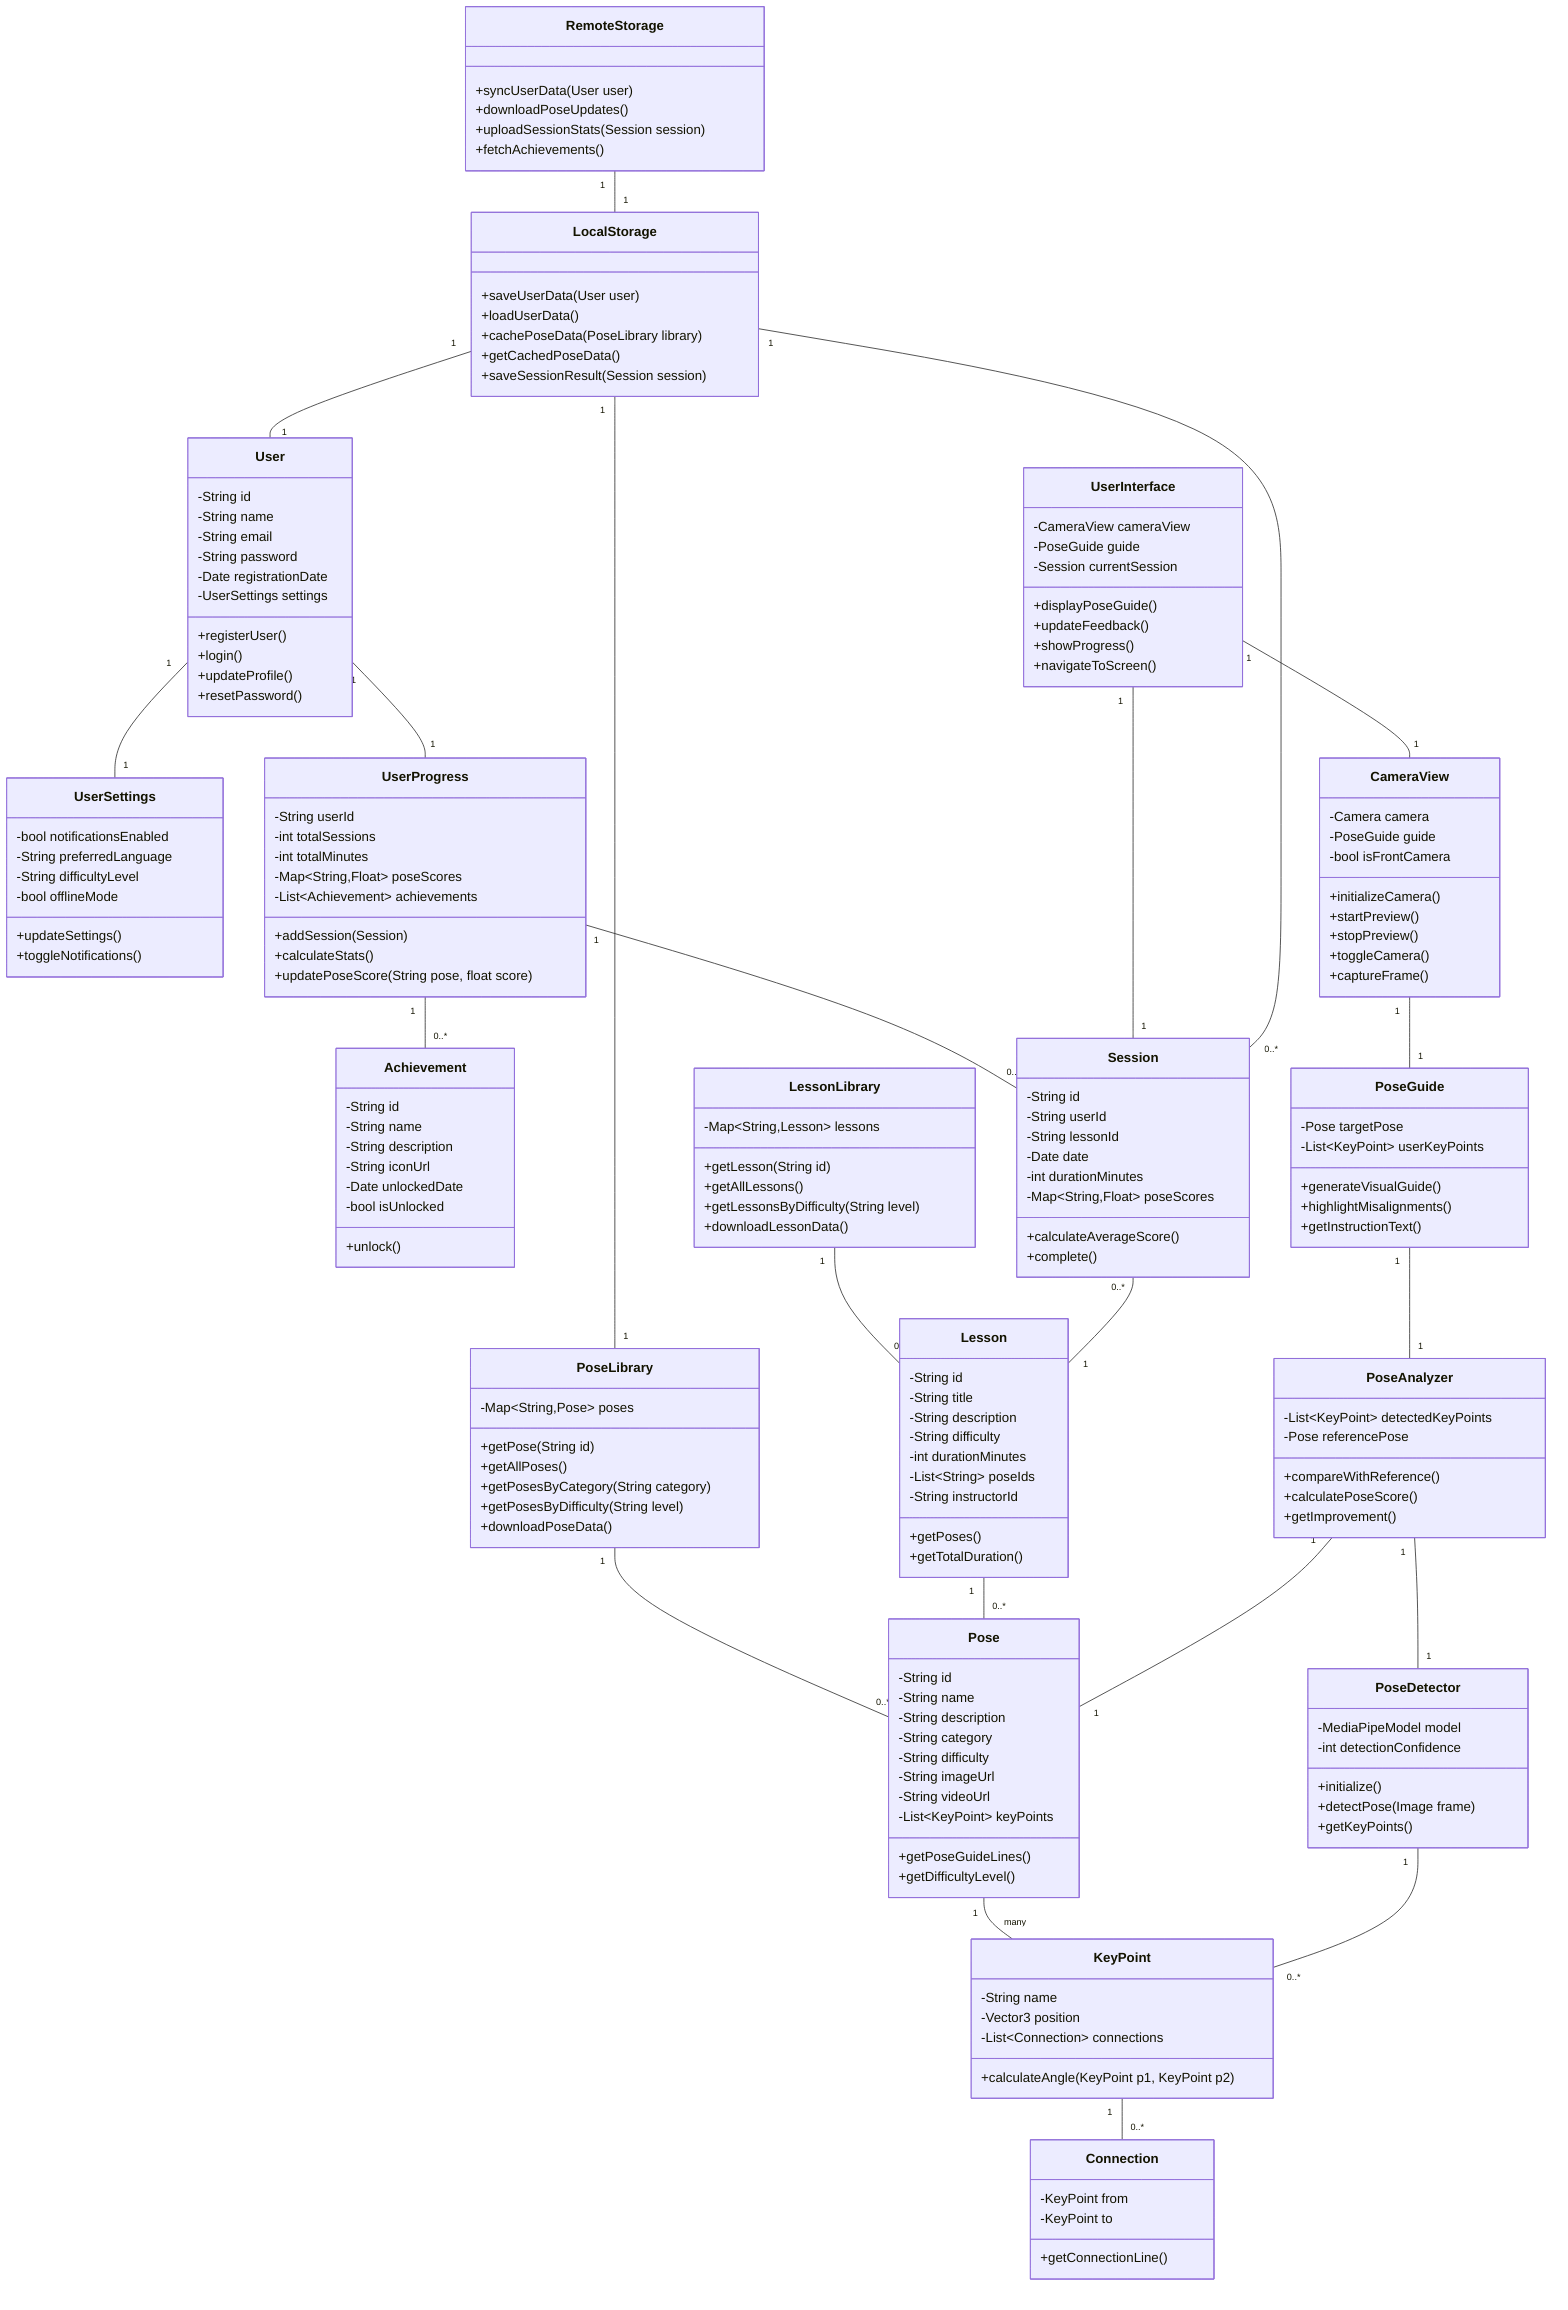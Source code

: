 classDiagram
    %% ユーザー関連クラス
    class User {
        -String id
        -String name
        -String email
        -String password
        -Date registrationDate
        -UserSettings settings
        +registerUser()
        +login()
        +updateProfile()
        +resetPassword()
    }
    
    class UserSettings {
        -bool notificationsEnabled
        -String preferredLanguage
        -String difficultyLevel
        -bool offlineMode
        +updateSettings()
        +toggleNotifications()
    }
    
    class UserProgress {
        -String userId
        -int totalSessions
        -int totalMinutes
        -Map~String,Float~ poseScores
        -List~Achievement~ achievements
        +addSession(Session)
        +calculateStats()
        +updatePoseScore(String pose, float score)
    }
    
    class Achievement {
        -String id
        -String name
        -String description
        -String iconUrl
        -Date unlockedDate
        -bool isUnlocked
        +unlock()
    }
    
    %% ポーズ関連クラス
    class Pose {
        -String id
        -String name
        -String description
        -String category
        -String difficulty
        -String imageUrl
        -String videoUrl
        -List~KeyPoint~ keyPoints
        +getPoseGuideLines()
        +getDifficultyLevel()
    }
    
    class KeyPoint {
        -String name
        -Vector3 position
        -List~Connection~ connections
        +calculateAngle(KeyPoint p1, KeyPoint p2)
    }
    
    class Connection {
        -KeyPoint from
        -KeyPoint to
        +getConnectionLine()
    }
    
    class PoseLibrary {
        -Map~String,Pose~ poses
        +getPose(String id)
        +getAllPoses()
        +getPosesByCategory(String category)
        +getPosesByDifficulty(String level)
        +downloadPoseData()
    }
    
    %% ポーズ検出関連
    class PoseDetector {
        -MediaPipeModel model
        -int detectionConfidence
        +initialize()
        +detectPose(Image frame)
        +getKeyPoints()
    }
    
    class PoseAnalyzer {
        -List~KeyPoint~ detectedKeyPoints
        -Pose referencePose
        +compareWithReference()
        +calculatePoseScore()
        +getImprovement()
    }
    
    class PoseGuide {
        -Pose targetPose
        -List~KeyPoint~ userKeyPoints
        +generateVisualGuide()
        +highlightMisalignments()
        +getInstructionText()
    }
    
    %% レッスン関連
    class Lesson {
        -String id
        -String title
        -String description
        -String difficulty
        -int durationMinutes
        -List~String~ poseIds
        -String instructorId
        +getPoses()
        +getTotalDuration()
    }
    
    class Session {
        -String id
        -String userId
        -String lessonId
        -Date date
        -int durationMinutes
        -Map~String,Float~ poseScores
        +calculateAverageScore()
        +complete()
    }
    
    class LessonLibrary {
        -Map~String,Lesson~ lessons
        +getLesson(String id)
        +getAllLessons()
        +getLessonsByDifficulty(String level)
        +downloadLessonData()
    }
    
    %% UI関連
    class CameraView {
        -Camera camera
        -PoseGuide guide
        -bool isFrontCamera
        +initializeCamera()
        +startPreview()
        +stopPreview()
        +toggleCamera()
        +captureFrame()
    }
    
    class UserInterface {
        -CameraView cameraView
        -PoseGuide guide
        -Session currentSession
        +displayPoseGuide()
        +updateFeedback()
        +showProgress()
        +navigateToScreen()
    }
    
    %% ストレージ関連
    class LocalStorage {
        +saveUserData(User user)
        +loadUserData()
        +cachePoseData(PoseLibrary library)
        +getCachedPoseData()
        +saveSessionResult(Session session)
    }
    
    class RemoteStorage {
        +syncUserData(User user)
        +downloadPoseUpdates()
        +uploadSessionStats(Session session)
        +fetchAchievements()
    }
    
    %% リレーションシップ
    User "1" -- "1" UserSettings
    User "1" -- "1" UserProgress
    UserProgress "1" -- "0..*" Achievement
    UserProgress "1" -- "0..*" Session
    
    Pose "1" -- "many" KeyPoint
    KeyPoint "1" -- "0..*" Connection
    PoseLibrary "1" -- "0..*" Pose
    
    LessonLibrary "1" -- "0..*" Lesson
    Lesson "1" -- "0..*" Pose
    Session "0..*" -- "1" Lesson
    
    PoseDetector "1" -- "0..*" KeyPoint
    PoseAnalyzer "1" -- "1" PoseDetector
    PoseAnalyzer "1" -- "1" Pose
    PoseGuide "1" -- "1" PoseAnalyzer
    
    CameraView "1" -- "1" PoseGuide
    UserInterface "1" -- "1" CameraView
    UserInterface "1" -- "1" Session
    
    LocalStorage "1" -- "1" User
    LocalStorage "1" -- "1" PoseLibrary
    LocalStorage "1" -- "0..*" Session
    RemoteStorage "1" -- "1" LocalStorage